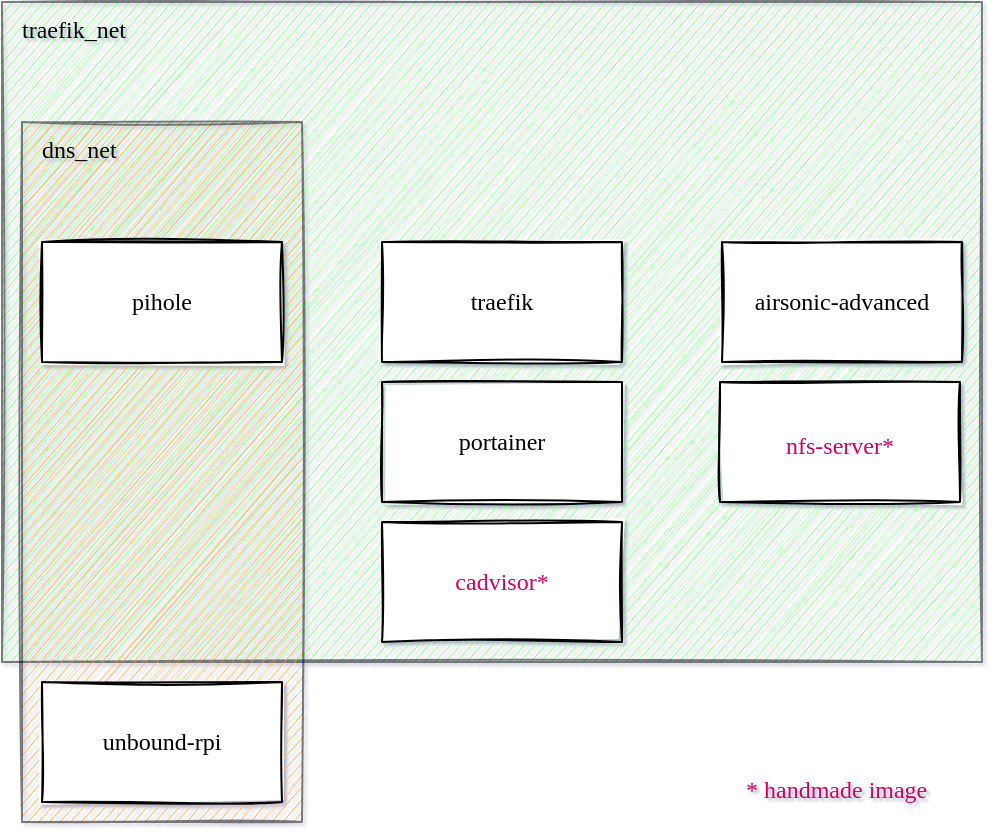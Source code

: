 <mxfile version="15.1.2" type="device"><diagram id="sT5LZynuT6dbD0Jzlu5C" name="Page-1"><mxGraphModel dx="1422" dy="764" grid="1" gridSize="10" guides="1" tooltips="1" connect="1" arrows="1" fold="1" page="1" pageScale="1" pageWidth="827" pageHeight="1169" background="#ffffff" math="0" shadow="1"><root><mxCell id="0"/><mxCell id="1" parent="0"/><mxCell id="821xtmD9xf5PuRsaKh6I-12" value="traefik_net" style="strokeWidth=1;align=left;horizontal=1;verticalAlign=top;labelPosition=center;verticalLabelPosition=middle;html=1;whiteSpace=wrap;opacity=50;perimeterSpacing=0;spacingLeft=8;rounded=0;glass=0;fontFamily=Roboto Mono;fontSource=https%3A%2F%2Ffonts.googleapis.com%2Fcss%3Ffamily%3DRoboto%2BMono;sketch=1;fillColor=#66FF66;fontSize=12;fontStyle=0" parent="1" vertex="1"><mxGeometry x="160" y="240" width="490" height="330" as="geometry"/></mxCell><mxCell id="821xtmD9xf5PuRsaKh6I-16" value="dns_net" style="whiteSpace=wrap;html=1;strokeWidth=1;align=left;verticalAlign=top;opacity=50;spacingLeft=8;rounded=0;glass=0;fontFamily=Roboto Mono;fontSource=https%3A%2F%2Ffonts.googleapis.com%2Fcss%3Ffamily%3DRoboto%2BMono;sketch=1;fillColor=#FF9933;fontSize=12;fontStyle=0" parent="1" vertex="1"><mxGeometry x="170" y="300" width="140" height="350" as="geometry"/></mxCell><mxCell id="821xtmD9xf5PuRsaKh6I-2" value="" style="whiteSpace=wrap;html=1;spacingLeft=0;rounded=0;glass=0;fontFamily=Roboto Mono;fontSource=https%3A%2F%2Ffonts.googleapis.com%2Fcss%3Ffamily%3DRoboto%2BMono;sketch=1;fontSize=12;" parent="1" vertex="1"><mxGeometry x="180" y="360" width="120" height="60" as="geometry"/></mxCell><mxCell id="821xtmD9xf5PuRsaKh6I-3" value="pihole" style="whiteSpace=wrap;html=1;spacingLeft=0;rounded=0;glass=0;fontFamily=Roboto Mono;fontSource=https%3A%2F%2Ffonts.googleapis.com%2Fcss%3Ffamily%3DRoboto%2BMono;sketch=1;fontSize=12;" parent="1" vertex="1"><mxGeometry x="180" y="360" width="120" height="60" as="geometry"/></mxCell><mxCell id="821xtmD9xf5PuRsaKh6I-5" value="&lt;div&gt;unbound-rpi&lt;/div&gt;" style="whiteSpace=wrap;html=1;spacingLeft=0;rounded=0;glass=0;fontFamily=Roboto Mono;fontSource=https%3A%2F%2Ffonts.googleapis.com%2Fcss%3Ffamily%3DRoboto%2BMono;sketch=1;fontSize=12;" parent="1" vertex="1"><mxGeometry x="180" y="580" width="120" height="60" as="geometry"/></mxCell><mxCell id="821xtmD9xf5PuRsaKh6I-6" value="traefik" style="whiteSpace=wrap;html=1;spacingLeft=0;rounded=0;glass=0;fontFamily=Roboto Mono;fontSource=https%3A%2F%2Ffonts.googleapis.com%2Fcss%3Ffamily%3DRoboto%2BMono;sketch=1;fontSize=12;" parent="1" vertex="1"><mxGeometry x="350" y="360" width="120" height="60" as="geometry"/></mxCell><mxCell id="821xtmD9xf5PuRsaKh6I-7" value="portainer" style="whiteSpace=wrap;html=1;spacingLeft=0;rounded=0;glass=0;fontFamily=Roboto Mono;fontSource=https%3A%2F%2Ffonts.googleapis.com%2Fcss%3Ffamily%3DRoboto%2BMono;sketch=1;fontSize=12;" parent="1" vertex="1"><mxGeometry x="350" y="430" width="120" height="60" as="geometry"/></mxCell><mxCell id="821xtmD9xf5PuRsaKh6I-8" value="&lt;font style=&quot;font-size: 12px&quot;&gt;cadvisor&lt;/font&gt;*" style="whiteSpace=wrap;html=1;labelBorderColor=none;spacingLeft=0;rounded=0;glass=0;fontFamily=Roboto Mono;fontSource=https%3A%2F%2Ffonts.googleapis.com%2Fcss%3Ffamily%3DRoboto%2BMono;sketch=1;fillStyle=auto;fontSize=12;fontColor=#CC0066;" parent="1" vertex="1"><mxGeometry x="350" y="500" width="120" height="60" as="geometry"/></mxCell><mxCell id="821xtmD9xf5PuRsaKh6I-10" value="airsonic-advanced" style="whiteSpace=wrap;html=1;spacingLeft=0;rounded=0;glass=0;fontFamily=Roboto Mono;fontSource=https%3A%2F%2Ffonts.googleapis.com%2Fcss%3Ffamily%3DRoboto%2BMono;sketch=1;fontSize=12;" parent="1" vertex="1"><mxGeometry x="520" y="360" width="120" height="60" as="geometry"/></mxCell><mxCell id="821xtmD9xf5PuRsaKh6I-11" value="&lt;div&gt;&lt;font style=&quot;font-size: 12px&quot;&gt;nfs-server*&lt;/font&gt;&lt;span style=&quot;left: 256.482px ; top: 485.91px ; font-size: 16.604px ; font-family: sans-serif ; transform: scalex(1.915)&quot; dir=&quot;ltr&quot;&gt;&lt;/span&gt;&lt;/div&gt;" style="whiteSpace=wrap;html=1;spacingLeft=0;rounded=0;glass=0;fontFamily=Roboto Mono;fontSource=https%3A%2F%2Ffonts.googleapis.com%2Fcss%3Ffamily%3DRoboto%2BMono;sketch=1;fontSize=12;fontStyle=0;fontColor=#CC0066;" parent="1" vertex="1"><mxGeometry x="519" y="430" width="120" height="60" as="geometry"/></mxCell><mxCell id="xHYsooDp7rrJshaaBb5u-1" value="* handmade image" style="text;whiteSpace=wrap;html=1;fontSize=12;fontColor=#CC0066;fontFamily=Roboto Mono;fontSource=https%3A%2F%2Ffonts.googleapis.com%2Fcss%3Ffamily%3DRoboto%2BMono;" parent="1" vertex="1"><mxGeometry x="530" y="620" width="120" height="30" as="geometry"/></mxCell></root></mxGraphModel></diagram></mxfile>
